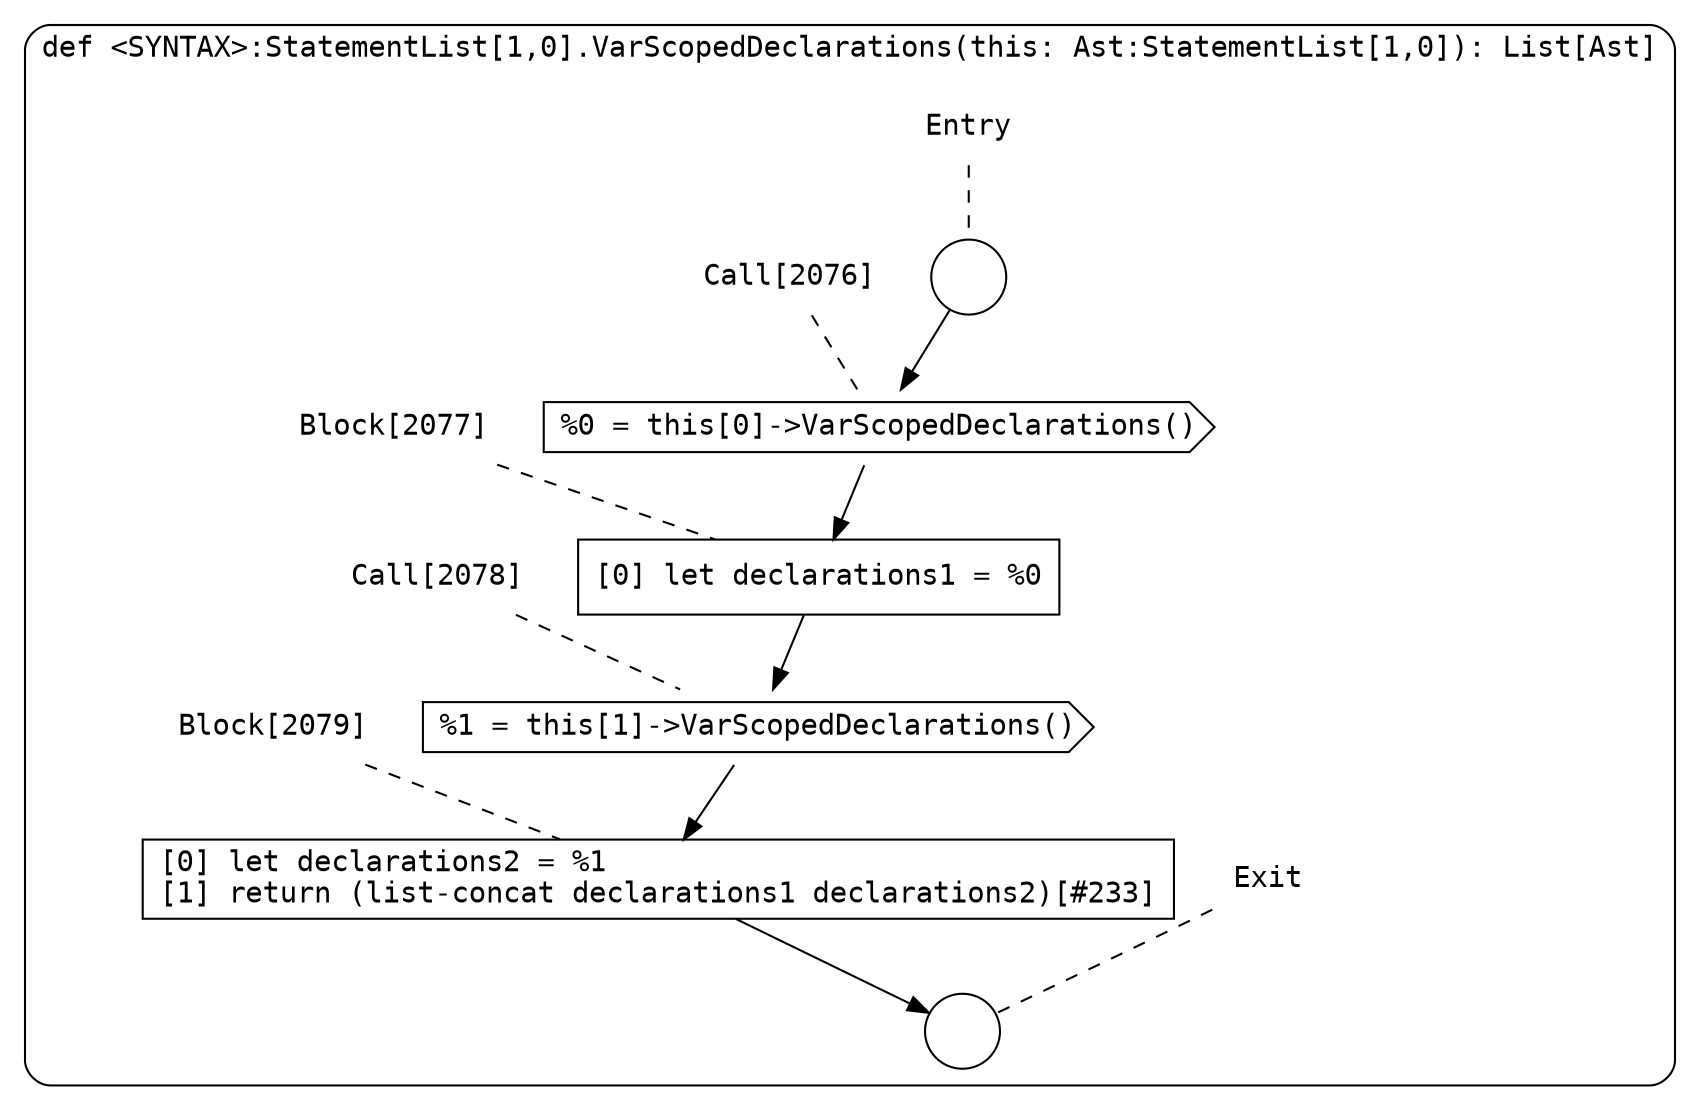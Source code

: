 digraph {
  graph [fontname = "Consolas"]
  node [fontname = "Consolas"]
  edge [fontname = "Consolas"]
  subgraph cluster396 {
    label = "def <SYNTAX>:StatementList[1,0].VarScopedDeclarations(this: Ast:StatementList[1,0]): List[Ast]"
    style = rounded
    cluster396_entry_name [shape=none, label=<<font color="black">Entry</font>>]
    cluster396_entry_name -> cluster396_entry [arrowhead=none, color="black", style=dashed]
    cluster396_entry [shape=circle label=" " color="black" fillcolor="white" style=filled]
    cluster396_entry -> node2076 [color="black"]
    cluster396_exit_name [shape=none, label=<<font color="black">Exit</font>>]
    cluster396_exit_name -> cluster396_exit [arrowhead=none, color="black", style=dashed]
    cluster396_exit [shape=circle label=" " color="black" fillcolor="white" style=filled]
    node2076_name [shape=none, label=<<font color="black">Call[2076]</font>>]
    node2076_name -> node2076 [arrowhead=none, color="black", style=dashed]
    node2076 [shape=cds, label=<<font color="black">%0 = this[0]-&gt;VarScopedDeclarations()</font>> color="black" fillcolor="white", style=filled]
    node2076 -> node2077 [color="black"]
    node2077_name [shape=none, label=<<font color="black">Block[2077]</font>>]
    node2077_name -> node2077 [arrowhead=none, color="black", style=dashed]
    node2077 [shape=box, label=<<font color="black">[0] let declarations1 = %0<BR ALIGN="LEFT"/></font>> color="black" fillcolor="white", style=filled]
    node2077 -> node2078 [color="black"]
    node2078_name [shape=none, label=<<font color="black">Call[2078]</font>>]
    node2078_name -> node2078 [arrowhead=none, color="black", style=dashed]
    node2078 [shape=cds, label=<<font color="black">%1 = this[1]-&gt;VarScopedDeclarations()</font>> color="black" fillcolor="white", style=filled]
    node2078 -> node2079 [color="black"]
    node2079_name [shape=none, label=<<font color="black">Block[2079]</font>>]
    node2079_name -> node2079 [arrowhead=none, color="black", style=dashed]
    node2079 [shape=box, label=<<font color="black">[0] let declarations2 = %1<BR ALIGN="LEFT"/>[1] return (list-concat declarations1 declarations2)[#233]<BR ALIGN="LEFT"/></font>> color="black" fillcolor="white", style=filled]
    node2079 -> cluster396_exit [color="black"]
  }
}